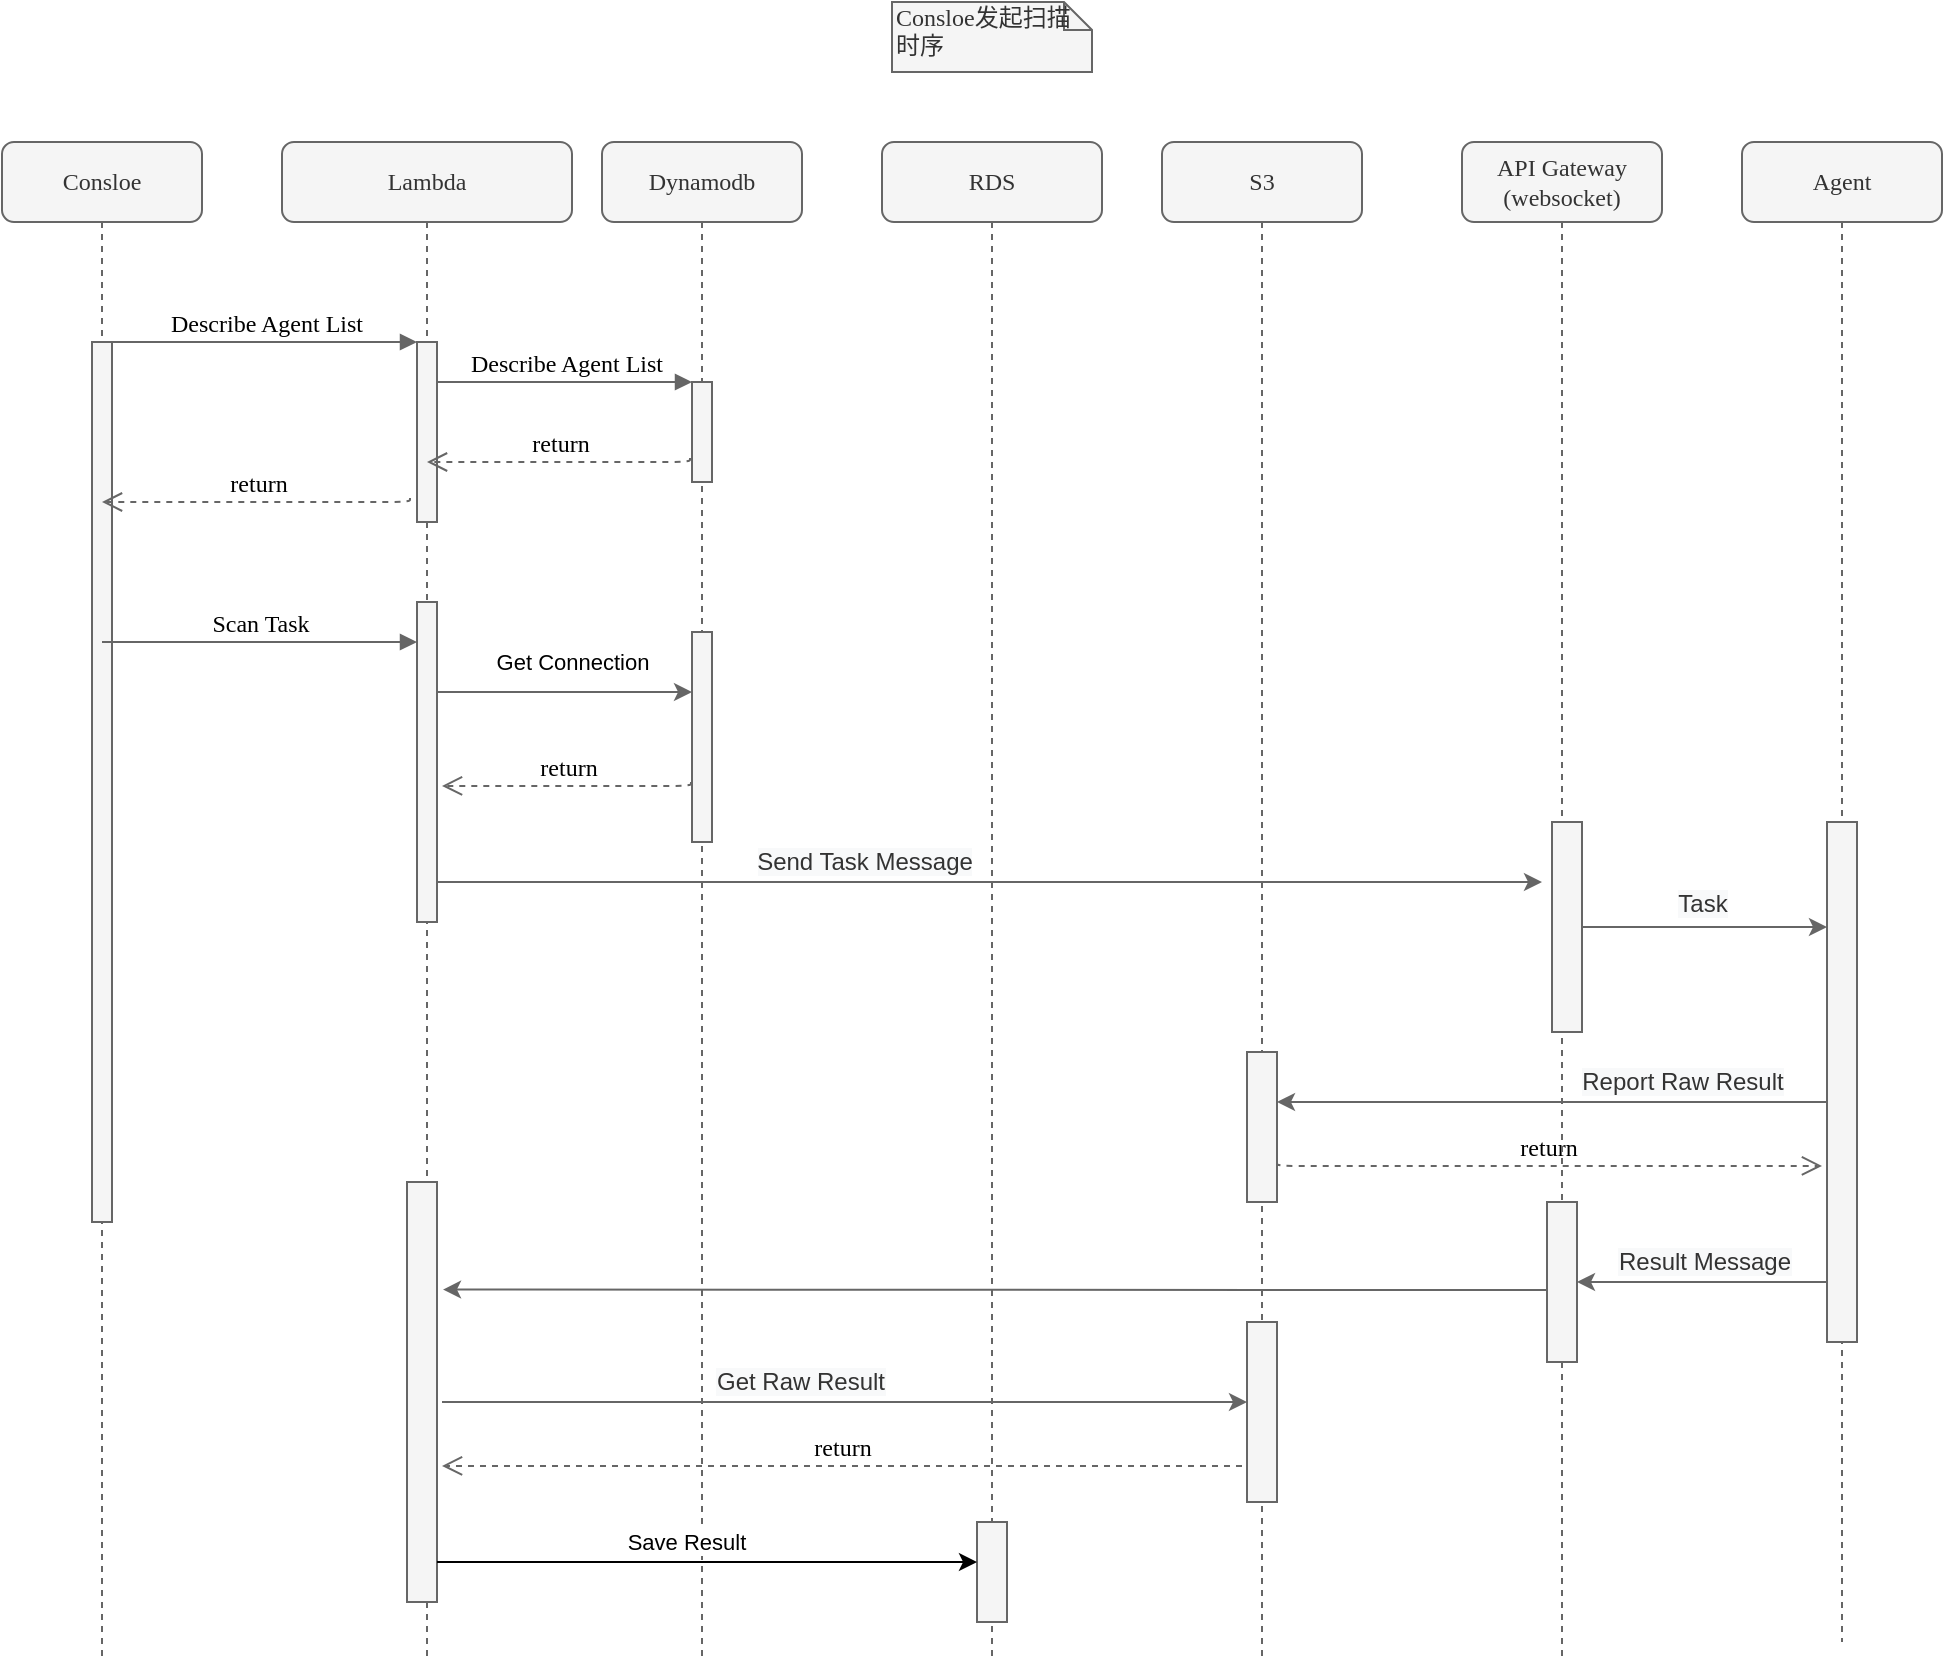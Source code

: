 <mxfile version="20.3.6" type="github">
  <diagram name="Scan Task" id="13e1069c-82ec-6db2-03f1-153e76fe0fe0">
    <mxGraphModel dx="1750" dy="787" grid="1" gridSize="10" guides="1" tooltips="1" connect="1" arrows="1" fold="1" page="1" pageScale="1" pageWidth="1100" pageHeight="850" background="none" math="0" shadow="0">
      <root>
        <mxCell id="0" />
        <mxCell id="1" parent="0" />
        <mxCell id="7baba1c4bc27f4b0-2" value="Lambda" style="shape=umlLifeline;perimeter=lifelinePerimeter;whiteSpace=wrap;html=1;container=1;collapsible=0;recursiveResize=0;outlineConnect=0;rounded=1;shadow=0;comic=0;labelBackgroundColor=none;strokeWidth=1;fontFamily=Verdana;fontSize=12;align=center;fillColor=#f5f5f5;strokeColor=#666666;fontColor=#333333;" parent="1" vertex="1">
          <mxGeometry x="240" y="80" width="145" height="760" as="geometry" />
        </mxCell>
        <mxCell id="7baba1c4bc27f4b0-10" value="" style="html=1;points=[];perimeter=orthogonalPerimeter;rounded=0;shadow=0;comic=0;labelBackgroundColor=none;strokeWidth=1;fontFamily=Verdana;fontSize=12;align=center;fillColor=#f5f5f5;strokeColor=#666666;fontColor=#333333;" parent="7baba1c4bc27f4b0-2" vertex="1">
          <mxGeometry x="67.5" y="100" width="10" height="90" as="geometry" />
        </mxCell>
        <mxCell id="T0NiDW6o_71jU2fMqlE4-4" value="" style="html=1;points=[];perimeter=orthogonalPerimeter;rounded=0;shadow=0;comic=0;labelBackgroundColor=none;strokeWidth=1;fontFamily=Verdana;fontSize=12;align=center;fillColor=#f5f5f5;strokeColor=#666666;fontColor=#333333;" vertex="1" parent="7baba1c4bc27f4b0-2">
          <mxGeometry x="67.5" y="230" width="10" height="160" as="geometry" />
        </mxCell>
        <mxCell id="T0NiDW6o_71jU2fMqlE4-40" value="return" style="html=1;verticalAlign=bottom;endArrow=open;dashed=1;endSize=8;labelBackgroundColor=none;fontFamily=Verdana;fontSize=12;edgeStyle=elbowEdgeStyle;elbow=vertical;fillColor=#f5f5f5;strokeColor=#666666;" edge="1" parent="7baba1c4bc27f4b0-2">
          <mxGeometry relative="1" as="geometry">
            <mxPoint x="80" y="662" as="targetPoint" />
            <Array as="points">
              <mxPoint x="393.5" y="661.97" />
              <mxPoint x="433.5" y="649.97" />
              <mxPoint x="863.5" y="671.97" />
            </Array>
            <mxPoint x="480" y="662" as="sourcePoint" />
          </mxGeometry>
        </mxCell>
        <mxCell id="T0NiDW6o_71jU2fMqlE4-35" value="" style="html=1;points=[];perimeter=orthogonalPerimeter;rounded=0;shadow=0;comic=0;labelBackgroundColor=none;strokeWidth=1;fontFamily=Verdana;fontSize=12;align=center;fillColor=#f5f5f5;strokeColor=#666666;fontColor=#333333;" vertex="1" parent="7baba1c4bc27f4b0-2">
          <mxGeometry x="62.5" y="520" width="15" height="210" as="geometry" />
        </mxCell>
        <mxCell id="7baba1c4bc27f4b0-3" value="Dynamodb" style="shape=umlLifeline;perimeter=lifelinePerimeter;whiteSpace=wrap;html=1;container=1;collapsible=0;recursiveResize=0;outlineConnect=0;rounded=1;shadow=0;comic=0;labelBackgroundColor=none;strokeWidth=1;fontFamily=Verdana;fontSize=12;align=center;fillColor=#f5f5f5;strokeColor=#666666;fontColor=#333333;" parent="1" vertex="1">
          <mxGeometry x="400" y="80" width="100" height="760" as="geometry" />
        </mxCell>
        <mxCell id="7baba1c4bc27f4b0-13" value="" style="html=1;points=[];perimeter=orthogonalPerimeter;rounded=0;shadow=0;comic=0;labelBackgroundColor=none;strokeWidth=1;fontFamily=Verdana;fontSize=12;align=center;fillColor=#f5f5f5;strokeColor=#666666;fontColor=#333333;" parent="7baba1c4bc27f4b0-3" vertex="1">
          <mxGeometry x="45" y="120" width="10" height="50" as="geometry" />
        </mxCell>
        <mxCell id="T0NiDW6o_71jU2fMqlE4-7" value="" style="html=1;points=[];perimeter=orthogonalPerimeter;rounded=0;shadow=0;comic=0;labelBackgroundColor=none;strokeWidth=1;fontFamily=Verdana;fontSize=12;align=center;fillColor=#f5f5f5;strokeColor=#666666;fontColor=#333333;" vertex="1" parent="7baba1c4bc27f4b0-3">
          <mxGeometry x="45" y="245" width="10" height="105" as="geometry" />
        </mxCell>
        <mxCell id="7baba1c4bc27f4b0-4" value="RDS" style="shape=umlLifeline;perimeter=lifelinePerimeter;whiteSpace=wrap;html=1;container=1;collapsible=0;recursiveResize=0;outlineConnect=0;rounded=1;shadow=0;comic=0;labelBackgroundColor=none;strokeWidth=1;fontFamily=Verdana;fontSize=12;align=center;fillColor=#f5f5f5;strokeColor=#666666;fontColor=#333333;" parent="1" vertex="1">
          <mxGeometry x="540" y="80" width="110" height="760" as="geometry" />
        </mxCell>
        <mxCell id="T0NiDW6o_71jU2fMqlE4-41" value="" style="html=1;points=[];perimeter=orthogonalPerimeter;rounded=0;shadow=0;comic=0;labelBackgroundColor=none;strokeWidth=1;fontFamily=Verdana;fontSize=12;align=center;fillColor=#f5f5f5;strokeColor=#666666;fontColor=#333333;" vertex="1" parent="7baba1c4bc27f4b0-4">
          <mxGeometry x="47.5" y="690" width="15" height="50" as="geometry" />
        </mxCell>
        <mxCell id="7baba1c4bc27f4b0-5" value="S3" style="shape=umlLifeline;perimeter=lifelinePerimeter;whiteSpace=wrap;html=1;container=1;collapsible=0;recursiveResize=0;outlineConnect=0;rounded=1;shadow=0;comic=0;labelBackgroundColor=none;strokeWidth=1;fontFamily=Verdana;fontSize=12;align=center;fillColor=#f5f5f5;strokeColor=#666666;fontColor=#333333;" parent="1" vertex="1">
          <mxGeometry x="680" y="80" width="100" height="760" as="geometry" />
        </mxCell>
        <mxCell id="T0NiDW6o_71jU2fMqlE4-24" value="" style="html=1;points=[];perimeter=orthogonalPerimeter;rounded=0;shadow=0;comic=0;labelBackgroundColor=none;strokeWidth=1;fontFamily=Verdana;fontSize=12;align=center;fillColor=#f5f5f5;strokeColor=#666666;fontColor=#333333;" vertex="1" parent="7baba1c4bc27f4b0-5">
          <mxGeometry x="42.5" y="455" width="15" height="75" as="geometry" />
        </mxCell>
        <mxCell id="T0NiDW6o_71jU2fMqlE4-29" value="return" style="html=1;verticalAlign=bottom;endArrow=open;dashed=1;endSize=8;labelBackgroundColor=none;fontFamily=Verdana;fontSize=12;edgeStyle=elbowEdgeStyle;elbow=vertical;exitX=-0.35;exitY=0.867;exitDx=0;exitDy=0;exitPerimeter=0;fillColor=#f5f5f5;strokeColor=#666666;" edge="1" parent="7baba1c4bc27f4b0-5">
          <mxGeometry relative="1" as="geometry">
            <mxPoint x="330" y="512" as="targetPoint" />
            <Array as="points">
              <mxPoint x="-6.5" y="511.97" />
              <mxPoint x="33.5" y="499.97" />
              <mxPoint x="463.5" y="521.97" />
            </Array>
            <mxPoint x="57.5" y="510" as="sourcePoint" />
          </mxGeometry>
        </mxCell>
        <mxCell id="T0NiDW6o_71jU2fMqlE4-37" value="" style="html=1;points=[];perimeter=orthogonalPerimeter;rounded=0;shadow=0;comic=0;labelBackgroundColor=none;strokeWidth=1;fontFamily=Verdana;fontSize=12;align=center;fillColor=#f5f5f5;strokeColor=#666666;fontColor=#333333;" vertex="1" parent="7baba1c4bc27f4b0-5">
          <mxGeometry x="42.5" y="590" width="15" height="90" as="geometry" />
        </mxCell>
        <mxCell id="7baba1c4bc27f4b0-8" value="Consloe" style="shape=umlLifeline;perimeter=lifelinePerimeter;whiteSpace=wrap;html=1;container=1;collapsible=0;recursiveResize=0;outlineConnect=0;rounded=1;shadow=0;comic=0;labelBackgroundColor=none;strokeWidth=1;fontFamily=Verdana;fontSize=12;align=center;fillColor=#f5f5f5;strokeColor=#666666;fontColor=#333333;" parent="1" vertex="1">
          <mxGeometry x="100" y="80" width="100" height="760" as="geometry" />
        </mxCell>
        <mxCell id="7baba1c4bc27f4b0-9" value="" style="html=1;points=[];perimeter=orthogonalPerimeter;rounded=0;shadow=0;comic=0;labelBackgroundColor=none;strokeWidth=1;fontFamily=Verdana;fontSize=12;align=center;fillColor=#f5f5f5;strokeColor=#666666;fontColor=#333333;" parent="7baba1c4bc27f4b0-8" vertex="1">
          <mxGeometry x="45" y="100" width="10" height="440" as="geometry" />
        </mxCell>
        <mxCell id="7baba1c4bc27f4b0-21" value="return" style="html=1;verticalAlign=bottom;endArrow=open;dashed=1;endSize=8;labelBackgroundColor=none;fontFamily=Verdana;fontSize=12;edgeStyle=elbowEdgeStyle;elbow=vertical;exitX=-0.1;exitY=0.76;exitDx=0;exitDy=0;exitPerimeter=0;fillColor=#f5f5f5;strokeColor=#666666;" parent="1" source="7baba1c4bc27f4b0-13" target="7baba1c4bc27f4b0-2" edge="1">
          <mxGeometry relative="1" as="geometry">
            <mxPoint x="650" y="306" as="targetPoint" />
            <Array as="points">
              <mxPoint x="380" y="240" />
              <mxPoint x="700" y="260" />
            </Array>
          </mxGeometry>
        </mxCell>
        <mxCell id="7baba1c4bc27f4b0-23" value="Scan Task" style="html=1;verticalAlign=bottom;endArrow=block;labelBackgroundColor=none;fontFamily=Verdana;fontSize=12;fillColor=#f5f5f5;strokeColor=#666666;" parent="1" source="7baba1c4bc27f4b0-8" target="T0NiDW6o_71jU2fMqlE4-4" edge="1">
          <mxGeometry relative="1" as="geometry">
            <mxPoint x="160" y="440" as="sourcePoint" />
            <Array as="points">
              <mxPoint x="220" y="330" />
            </Array>
          </mxGeometry>
        </mxCell>
        <mxCell id="7baba1c4bc27f4b0-11" value="Describe Agent List" style="html=1;verticalAlign=bottom;endArrow=block;entryX=0;entryY=0;labelBackgroundColor=none;fontFamily=Verdana;fontSize=12;edgeStyle=elbowEdgeStyle;elbow=vertical;fillColor=#f5f5f5;strokeColor=#666666;" parent="1" source="7baba1c4bc27f4b0-9" target="7baba1c4bc27f4b0-10" edge="1">
          <mxGeometry relative="1" as="geometry">
            <mxPoint x="220" y="190" as="sourcePoint" />
          </mxGeometry>
        </mxCell>
        <mxCell id="7baba1c4bc27f4b0-14" value="Describe Agent List" style="html=1;verticalAlign=bottom;endArrow=block;entryX=0;entryY=0;labelBackgroundColor=none;fontFamily=Verdana;fontSize=12;edgeStyle=elbowEdgeStyle;elbow=vertical;fillColor=#f5f5f5;strokeColor=#666666;" parent="1" source="7baba1c4bc27f4b0-10" target="7baba1c4bc27f4b0-13" edge="1">
          <mxGeometry relative="1" as="geometry">
            <mxPoint x="370" y="200" as="sourcePoint" />
          </mxGeometry>
        </mxCell>
        <mxCell id="7baba1c4bc27f4b0-46" value="Consloe发起扫描时序" style="shape=note;whiteSpace=wrap;html=1;size=14;verticalAlign=top;align=left;spacingTop=-6;rounded=0;shadow=0;comic=0;labelBackgroundColor=none;strokeWidth=1;fontFamily=Verdana;fontSize=12;fillColor=#f5f5f5;strokeColor=#666666;fontColor=#333333;" parent="1" vertex="1">
          <mxGeometry x="545" y="10" width="100" height="35" as="geometry" />
        </mxCell>
        <mxCell id="T0NiDW6o_71jU2fMqlE4-3" value="return" style="html=1;verticalAlign=bottom;endArrow=open;dashed=1;endSize=8;labelBackgroundColor=none;fontFamily=Verdana;fontSize=12;edgeStyle=elbowEdgeStyle;elbow=vertical;exitX=-0.35;exitY=0.867;exitDx=0;exitDy=0;exitPerimeter=0;fillColor=#f5f5f5;strokeColor=#666666;" edge="1" parent="1" source="7baba1c4bc27f4b0-10" target="7baba1c4bc27f4b0-8">
          <mxGeometry relative="1" as="geometry">
            <mxPoint x="299.5" y="250" as="targetPoint" />
            <Array as="points">
              <mxPoint x="240" y="260" />
              <mxPoint x="280" y="248" />
              <mxPoint x="710" y="270" />
            </Array>
            <mxPoint x="280" y="260" as="sourcePoint" />
          </mxGeometry>
        </mxCell>
        <mxCell id="T0NiDW6o_71jU2fMqlE4-5" value="API Gateway&lt;br&gt;(websocket)" style="shape=umlLifeline;perimeter=lifelinePerimeter;whiteSpace=wrap;html=1;container=1;collapsible=0;recursiveResize=0;outlineConnect=0;rounded=1;shadow=0;comic=0;labelBackgroundColor=none;strokeWidth=1;fontFamily=Verdana;fontSize=12;align=center;fillColor=#f5f5f5;strokeColor=#666666;fontColor=#333333;" vertex="1" parent="1">
          <mxGeometry x="830" y="80" width="100" height="760" as="geometry" />
        </mxCell>
        <mxCell id="T0NiDW6o_71jU2fMqlE4-16" value="" style="html=1;points=[];perimeter=orthogonalPerimeter;rounded=0;shadow=0;comic=0;labelBackgroundColor=none;strokeWidth=1;fontFamily=Verdana;fontSize=12;align=center;fillColor=#f5f5f5;strokeColor=#666666;fontColor=#333333;" vertex="1" parent="T0NiDW6o_71jU2fMqlE4-5">
          <mxGeometry x="45" y="340" width="15" height="105" as="geometry" />
        </mxCell>
        <mxCell id="T0NiDW6o_71jU2fMqlE4-6" value="Agent" style="shape=umlLifeline;perimeter=lifelinePerimeter;whiteSpace=wrap;html=1;container=1;collapsible=0;recursiveResize=0;outlineConnect=0;rounded=1;shadow=0;comic=0;labelBackgroundColor=none;strokeWidth=1;fontFamily=Verdana;fontSize=12;align=center;fillColor=#f5f5f5;strokeColor=#666666;fontColor=#333333;" vertex="1" parent="1">
          <mxGeometry x="970" y="80" width="100" height="750" as="geometry" />
        </mxCell>
        <mxCell id="T0NiDW6o_71jU2fMqlE4-19" value="" style="html=1;points=[];perimeter=orthogonalPerimeter;rounded=0;shadow=0;comic=0;labelBackgroundColor=none;strokeWidth=1;fontFamily=Verdana;fontSize=12;align=center;fillColor=#f5f5f5;strokeColor=#666666;fontColor=#333333;" vertex="1" parent="T0NiDW6o_71jU2fMqlE4-6">
          <mxGeometry x="42.5" y="340" width="15" height="260" as="geometry" />
        </mxCell>
        <mxCell id="T0NiDW6o_71jU2fMqlE4-8" value="" style="edgeStyle=orthogonalEdgeStyle;rounded=0;orthogonalLoop=1;jettySize=auto;html=1;fillColor=#f5f5f5;strokeColor=#666666;" edge="1" parent="1" source="T0NiDW6o_71jU2fMqlE4-4" target="T0NiDW6o_71jU2fMqlE4-7">
          <mxGeometry relative="1" as="geometry">
            <Array as="points">
              <mxPoint x="380" y="355" />
              <mxPoint x="380" y="355" />
            </Array>
          </mxGeometry>
        </mxCell>
        <mxCell id="T0NiDW6o_71jU2fMqlE4-43" value="Get Connection" style="edgeLabel;html=1;align=center;verticalAlign=middle;resizable=0;points=[];" vertex="1" connectable="0" parent="T0NiDW6o_71jU2fMqlE4-8">
          <mxGeometry x="-0.129" y="2" relative="1" as="geometry">
            <mxPoint x="12" y="-13" as="offset" />
          </mxGeometry>
        </mxCell>
        <mxCell id="T0NiDW6o_71jU2fMqlE4-12" value="return" style="html=1;verticalAlign=bottom;endArrow=open;dashed=1;endSize=8;labelBackgroundColor=none;fontFamily=Verdana;fontSize=12;edgeStyle=elbowEdgeStyle;elbow=vertical;exitX=-0.35;exitY=0.867;exitDx=0;exitDy=0;exitPerimeter=0;fillColor=#f5f5f5;strokeColor=#666666;" edge="1" parent="1">
          <mxGeometry relative="1" as="geometry">
            <mxPoint x="320" y="402" as="targetPoint" />
            <Array as="points">
              <mxPoint x="380.5" y="401.97" />
              <mxPoint x="420.5" y="389.97" />
              <mxPoint x="850.5" y="411.97" />
            </Array>
            <mxPoint x="444.5" y="400" as="sourcePoint" />
          </mxGeometry>
        </mxCell>
        <mxCell id="T0NiDW6o_71jU2fMqlE4-13" value="" style="edgeStyle=orthogonalEdgeStyle;rounded=0;orthogonalLoop=1;jettySize=auto;html=1;fillColor=#f5f5f5;strokeColor=#666666;" edge="1" parent="1" source="T0NiDW6o_71jU2fMqlE4-4">
          <mxGeometry relative="1" as="geometry">
            <mxPoint x="870" y="450" as="targetPoint" />
            <Array as="points">
              <mxPoint x="700" y="450" />
              <mxPoint x="700" y="450" />
            </Array>
          </mxGeometry>
        </mxCell>
        <mxCell id="T0NiDW6o_71jU2fMqlE4-44" value="&lt;span style=&quot;color: rgb(51, 51, 51); font-size: 12px; background-color: rgb(248, 249, 250);&quot;&gt;Send Task Message&lt;/span&gt;" style="edgeLabel;html=1;align=center;verticalAlign=middle;resizable=0;points=[];" vertex="1" connectable="0" parent="T0NiDW6o_71jU2fMqlE4-13">
          <mxGeometry x="-0.18" relative="1" as="geometry">
            <mxPoint x="-13" y="-10" as="offset" />
          </mxGeometry>
        </mxCell>
        <mxCell id="T0NiDW6o_71jU2fMqlE4-20" value="" style="edgeStyle=orthogonalEdgeStyle;rounded=0;orthogonalLoop=1;jettySize=auto;html=1;fillColor=#f5f5f5;strokeColor=#666666;" edge="1" parent="1" source="T0NiDW6o_71jU2fMqlE4-16" target="T0NiDW6o_71jU2fMqlE4-19">
          <mxGeometry relative="1" as="geometry">
            <Array as="points">
              <mxPoint x="980" y="473" />
              <mxPoint x="980" y="473" />
            </Array>
          </mxGeometry>
        </mxCell>
        <mxCell id="T0NiDW6o_71jU2fMqlE4-45" value="&lt;span style=&quot;color: rgb(51, 51, 51); font-size: 12px; background-color: rgb(248, 249, 250);&quot;&gt;Task&lt;/span&gt;" style="edgeLabel;html=1;align=center;verticalAlign=middle;resizable=0;points=[];" vertex="1" connectable="0" parent="T0NiDW6o_71jU2fMqlE4-20">
          <mxGeometry x="0.045" y="3" relative="1" as="geometry">
            <mxPoint x="-4" y="-9" as="offset" />
          </mxGeometry>
        </mxCell>
        <mxCell id="T0NiDW6o_71jU2fMqlE4-25" value="" style="edgeStyle=orthogonalEdgeStyle;rounded=0;orthogonalLoop=1;jettySize=auto;html=1;fillColor=#f5f5f5;strokeColor=#666666;" edge="1" parent="1" source="T0NiDW6o_71jU2fMqlE4-19" target="T0NiDW6o_71jU2fMqlE4-24">
          <mxGeometry relative="1" as="geometry">
            <Array as="points">
              <mxPoint x="960" y="560" />
              <mxPoint x="960" y="560" />
            </Array>
          </mxGeometry>
        </mxCell>
        <mxCell id="T0NiDW6o_71jU2fMqlE4-46" value="&lt;span style=&quot;color: rgb(51, 51, 51); font-size: 12px; background-color: rgb(248, 249, 250);&quot;&gt;Report Raw Result&lt;/span&gt;" style="edgeLabel;html=1;align=center;verticalAlign=middle;resizable=0;points=[];" vertex="1" connectable="0" parent="T0NiDW6o_71jU2fMqlE4-25">
          <mxGeometry x="-0.226" y="-3" relative="1" as="geometry">
            <mxPoint x="34" y="-7" as="offset" />
          </mxGeometry>
        </mxCell>
        <mxCell id="T0NiDW6o_71jU2fMqlE4-36" value="" style="edgeStyle=orthogonalEdgeStyle;rounded=0;orthogonalLoop=1;jettySize=auto;html=1;entryX=1.2;entryY=0.256;entryDx=0;entryDy=0;entryPerimeter=0;fillColor=#f5f5f5;strokeColor=#666666;" edge="1" parent="1" source="T0NiDW6o_71jU2fMqlE4-30" target="T0NiDW6o_71jU2fMqlE4-35">
          <mxGeometry relative="1" as="geometry">
            <Array as="points">
              <mxPoint x="730" y="654" />
              <mxPoint x="730" y="654" />
            </Array>
          </mxGeometry>
        </mxCell>
        <mxCell id="T0NiDW6o_71jU2fMqlE4-30" value="" style="html=1;points=[];perimeter=orthogonalPerimeter;rounded=0;shadow=0;comic=0;labelBackgroundColor=none;strokeWidth=1;fontFamily=Verdana;fontSize=12;align=center;fillColor=#f5f5f5;strokeColor=#666666;fontColor=#333333;" vertex="1" parent="1">
          <mxGeometry x="872.5" y="610" width="15" height="80" as="geometry" />
        </mxCell>
        <mxCell id="T0NiDW6o_71jU2fMqlE4-31" value="" style="edgeStyle=orthogonalEdgeStyle;rounded=0;orthogonalLoop=1;jettySize=auto;html=1;fillColor=#f5f5f5;strokeColor=#666666;" edge="1" parent="1" source="T0NiDW6o_71jU2fMqlE4-19" target="T0NiDW6o_71jU2fMqlE4-30">
          <mxGeometry relative="1" as="geometry">
            <Array as="points">
              <mxPoint x="990" y="650" />
              <mxPoint x="990" y="650" />
            </Array>
          </mxGeometry>
        </mxCell>
        <mxCell id="T0NiDW6o_71jU2fMqlE4-47" value="&lt;span style=&quot;color: rgb(51, 51, 51); font-size: 12px; background-color: rgb(248, 249, 250);&quot;&gt;Result Message&lt;/span&gt;" style="edgeLabel;html=1;align=center;verticalAlign=middle;resizable=0;points=[];" vertex="1" connectable="0" parent="T0NiDW6o_71jU2fMqlE4-31">
          <mxGeometry x="0.304" y="-1" relative="1" as="geometry">
            <mxPoint x="20" y="-9" as="offset" />
          </mxGeometry>
        </mxCell>
        <mxCell id="T0NiDW6o_71jU2fMqlE4-38" value="" style="edgeStyle=orthogonalEdgeStyle;rounded=0;orthogonalLoop=1;jettySize=auto;html=1;fillColor=#f5f5f5;strokeColor=#666666;" edge="1" parent="1" target="T0NiDW6o_71jU2fMqlE4-37">
          <mxGeometry relative="1" as="geometry">
            <mxPoint x="320" y="710" as="sourcePoint" />
            <Array as="points">
              <mxPoint x="540" y="710" />
              <mxPoint x="540" y="710" />
            </Array>
          </mxGeometry>
        </mxCell>
        <mxCell id="T0NiDW6o_71jU2fMqlE4-48" value="&lt;span style=&quot;color: rgb(51, 51, 51); font-size: 12px; background-color: rgb(248, 249, 250);&quot;&gt;Get Raw Result&lt;/span&gt;" style="edgeLabel;html=1;align=center;verticalAlign=middle;resizable=0;points=[];" vertex="1" connectable="0" parent="T0NiDW6o_71jU2fMqlE4-38">
          <mxGeometry x="-0.111" y="2" relative="1" as="geometry">
            <mxPoint y="-8" as="offset" />
          </mxGeometry>
        </mxCell>
        <mxCell id="T0NiDW6o_71jU2fMqlE4-42" value="" style="edgeStyle=orthogonalEdgeStyle;rounded=0;orthogonalLoop=1;jettySize=auto;html=1;" edge="1" parent="1" source="T0NiDW6o_71jU2fMqlE4-35" target="T0NiDW6o_71jU2fMqlE4-41">
          <mxGeometry relative="1" as="geometry">
            <Array as="points">
              <mxPoint x="340" y="790" />
              <mxPoint x="340" y="790" />
            </Array>
          </mxGeometry>
        </mxCell>
        <mxCell id="T0NiDW6o_71jU2fMqlE4-49" value="Save Result" style="edgeLabel;html=1;align=center;verticalAlign=middle;resizable=0;points=[];" vertex="1" connectable="0" parent="T0NiDW6o_71jU2fMqlE4-42">
          <mxGeometry x="-0.468" y="4" relative="1" as="geometry">
            <mxPoint x="52" y="-6" as="offset" />
          </mxGeometry>
        </mxCell>
      </root>
    </mxGraphModel>
  </diagram>
</mxfile>

